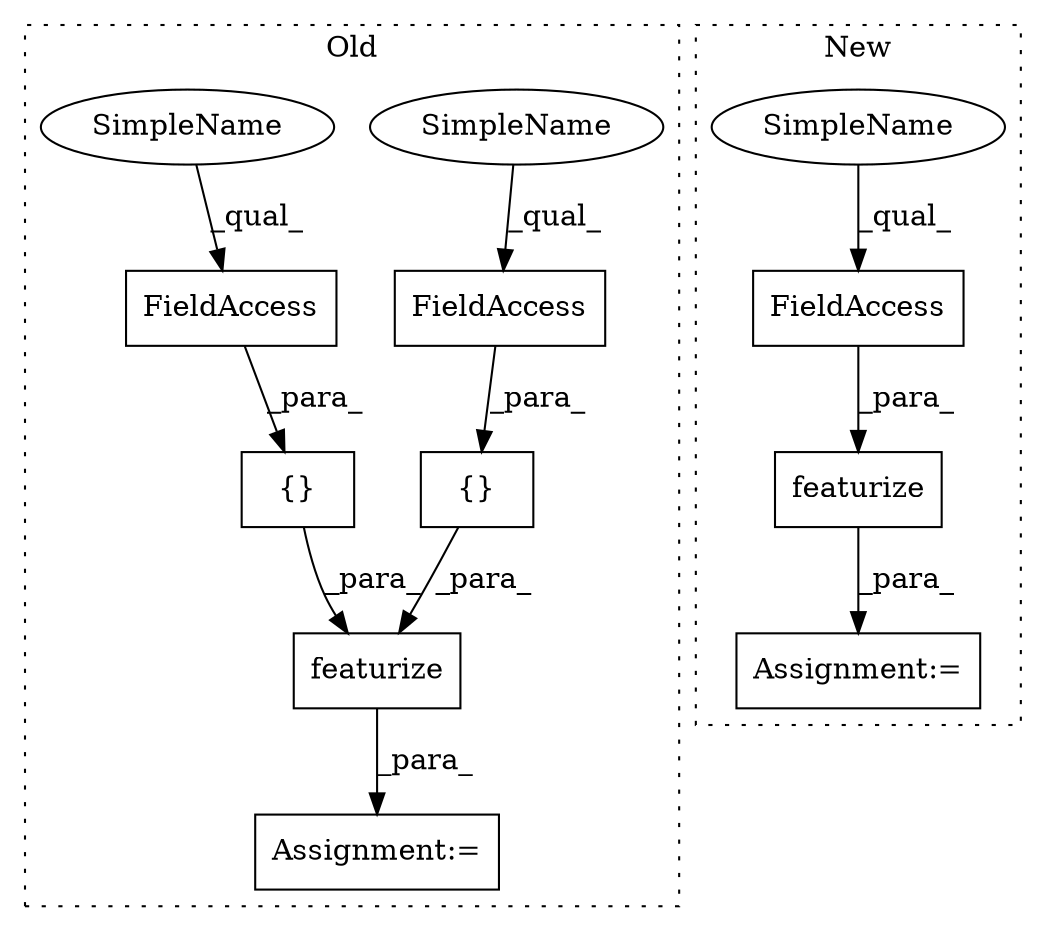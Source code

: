 digraph G {
subgraph cluster0 {
1 [label="featurize" a="32" s="2056,2122" l="10,1" shape="box"];
4 [label="Assignment:=" a="7" s="2044" l="2" shape="box"];
5 [label="{}" a="4" s="2075,2092" l="1,1" shape="box"];
6 [label="FieldAccess" a="22" s="2076" l="16" shape="box"];
7 [label="{}" a="4" s="2103,2121" l="1,1" shape="box"];
9 [label="FieldAccess" a="22" s="2104" l="17" shape="box"];
10 [label="SimpleName" a="42" s="2104" l="4" shape="ellipse"];
11 [label="SimpleName" a="42" s="2076" l="4" shape="ellipse"];
label = "Old";
style="dotted";
}
subgraph cluster1 {
2 [label="featurize" a="32" s="1821,1849" l="10,1" shape="box"];
3 [label="Assignment:=" a="7" s="1810" l="1" shape="box"];
8 [label="FieldAccess" a="22" s="1831" l="18" shape="box"];
12 [label="SimpleName" a="42" s="1831" l="4" shape="ellipse"];
label = "New";
style="dotted";
}
1 -> 4 [label="_para_"];
2 -> 3 [label="_para_"];
5 -> 1 [label="_para_"];
6 -> 5 [label="_para_"];
7 -> 1 [label="_para_"];
8 -> 2 [label="_para_"];
9 -> 7 [label="_para_"];
10 -> 9 [label="_qual_"];
11 -> 6 [label="_qual_"];
12 -> 8 [label="_qual_"];
}